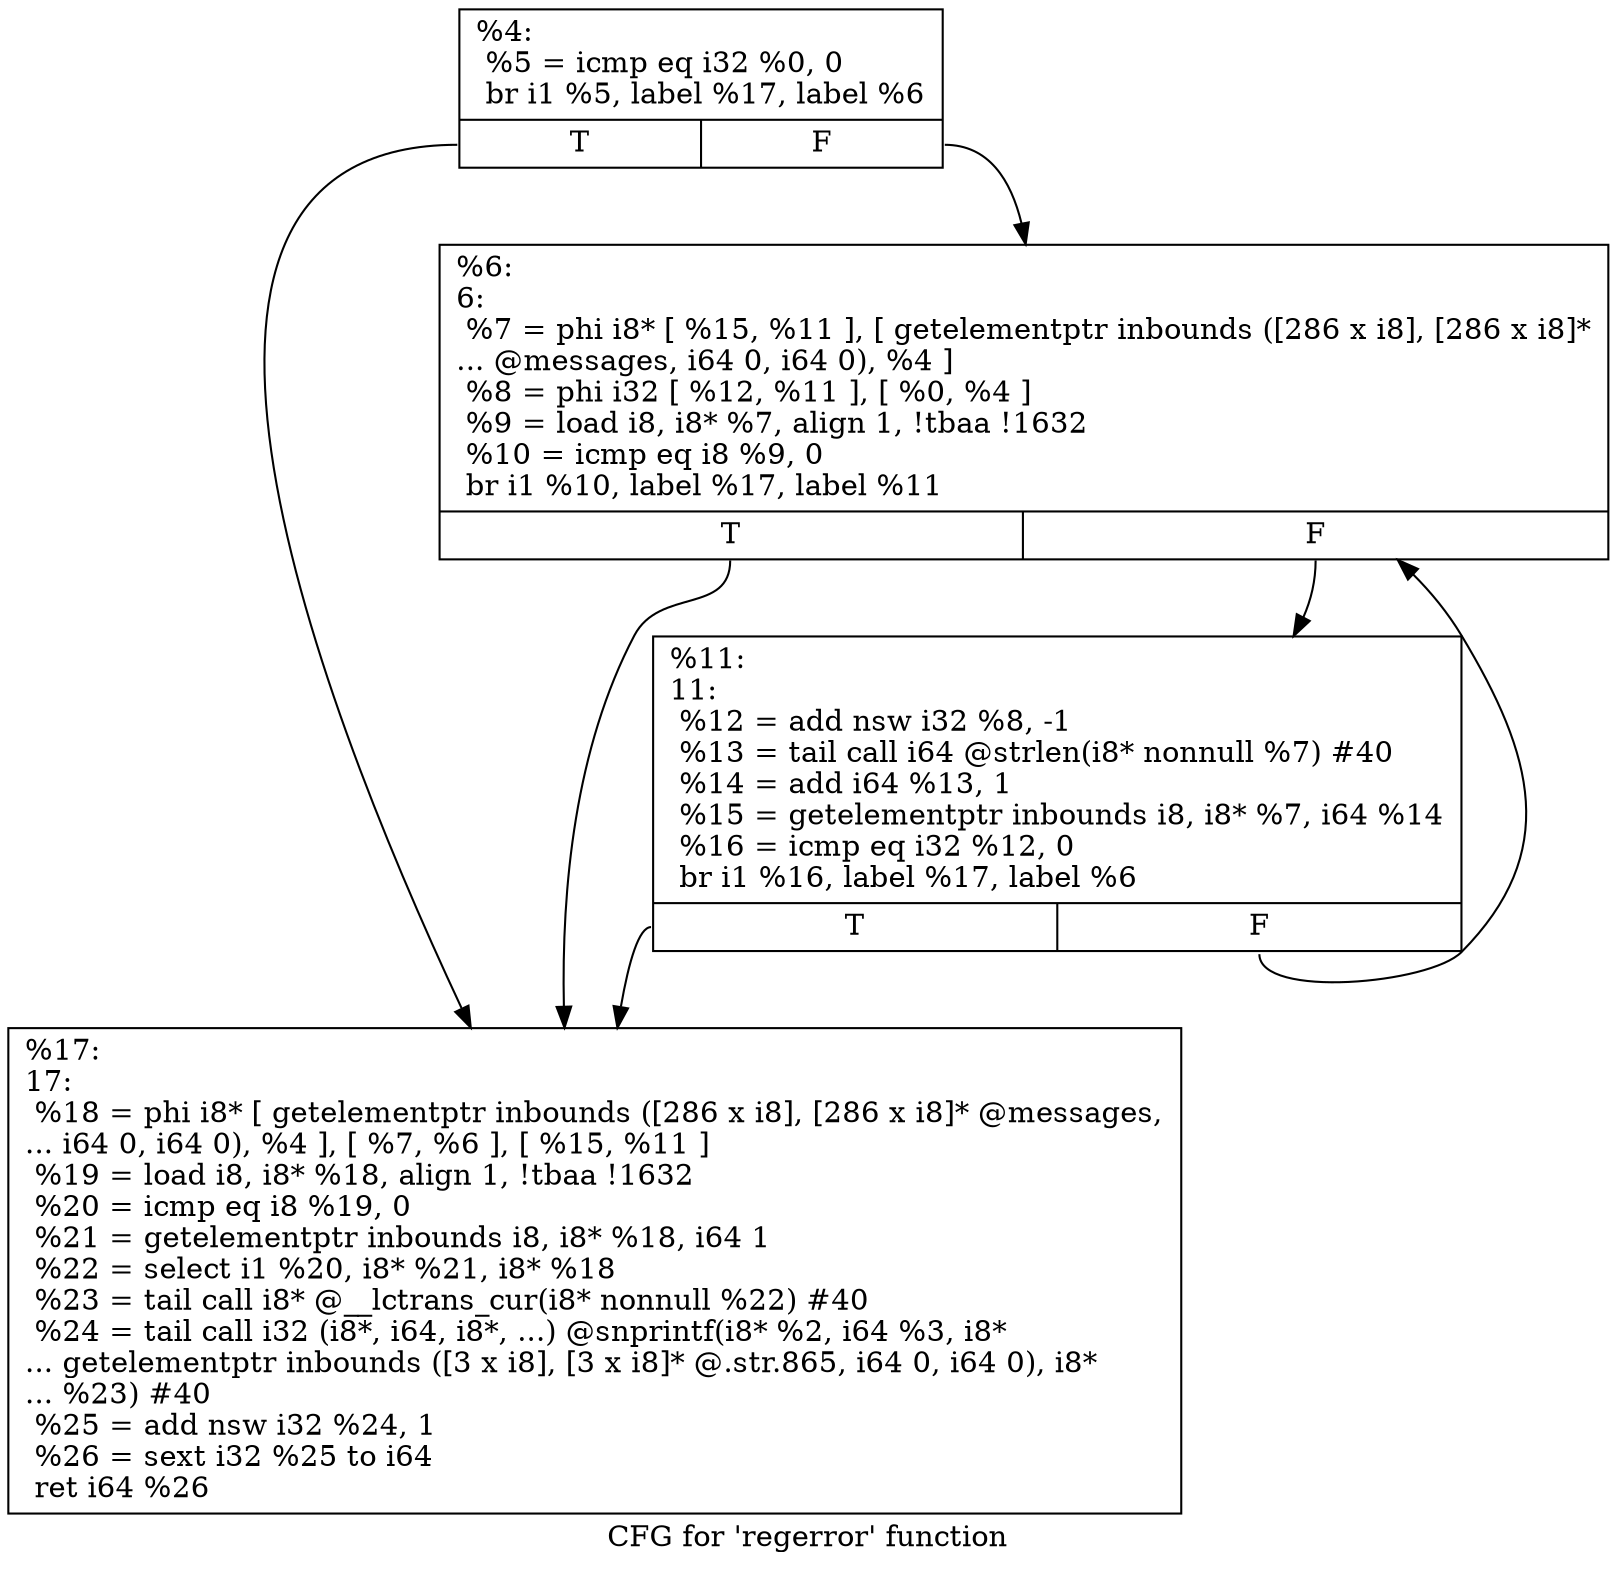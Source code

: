 digraph "CFG for 'regerror' function" {
	label="CFG for 'regerror' function";

	Node0x1c5de90 [shape=record,label="{%4:\l  %5 = icmp eq i32 %0, 0\l  br i1 %5, label %17, label %6\l|{<s0>T|<s1>F}}"];
	Node0x1c5de90:s0 -> Node0x1c5df80;
	Node0x1c5de90:s1 -> Node0x1c5dee0;
	Node0x1c5dee0 [shape=record,label="{%6:\l6:                                                \l  %7 = phi i8* [ %15, %11 ], [ getelementptr inbounds ([286 x i8], [286 x i8]*\l... @messages, i64 0, i64 0), %4 ]\l  %8 = phi i32 [ %12, %11 ], [ %0, %4 ]\l  %9 = load i8, i8* %7, align 1, !tbaa !1632\l  %10 = icmp eq i8 %9, 0\l  br i1 %10, label %17, label %11\l|{<s0>T|<s1>F}}"];
	Node0x1c5dee0:s0 -> Node0x1c5df80;
	Node0x1c5dee0:s1 -> Node0x1c5df30;
	Node0x1c5df30 [shape=record,label="{%11:\l11:                                               \l  %12 = add nsw i32 %8, -1\l  %13 = tail call i64 @strlen(i8* nonnull %7) #40\l  %14 = add i64 %13, 1\l  %15 = getelementptr inbounds i8, i8* %7, i64 %14\l  %16 = icmp eq i32 %12, 0\l  br i1 %16, label %17, label %6\l|{<s0>T|<s1>F}}"];
	Node0x1c5df30:s0 -> Node0x1c5df80;
	Node0x1c5df30:s1 -> Node0x1c5dee0;
	Node0x1c5df80 [shape=record,label="{%17:\l17:                                               \l  %18 = phi i8* [ getelementptr inbounds ([286 x i8], [286 x i8]* @messages,\l... i64 0, i64 0), %4 ], [ %7, %6 ], [ %15, %11 ]\l  %19 = load i8, i8* %18, align 1, !tbaa !1632\l  %20 = icmp eq i8 %19, 0\l  %21 = getelementptr inbounds i8, i8* %18, i64 1\l  %22 = select i1 %20, i8* %21, i8* %18\l  %23 = tail call i8* @__lctrans_cur(i8* nonnull %22) #40\l  %24 = tail call i32 (i8*, i64, i8*, ...) @snprintf(i8* %2, i64 %3, i8*\l... getelementptr inbounds ([3 x i8], [3 x i8]* @.str.865, i64 0, i64 0), i8*\l... %23) #40\l  %25 = add nsw i32 %24, 1\l  %26 = sext i32 %25 to i64\l  ret i64 %26\l}"];
}
